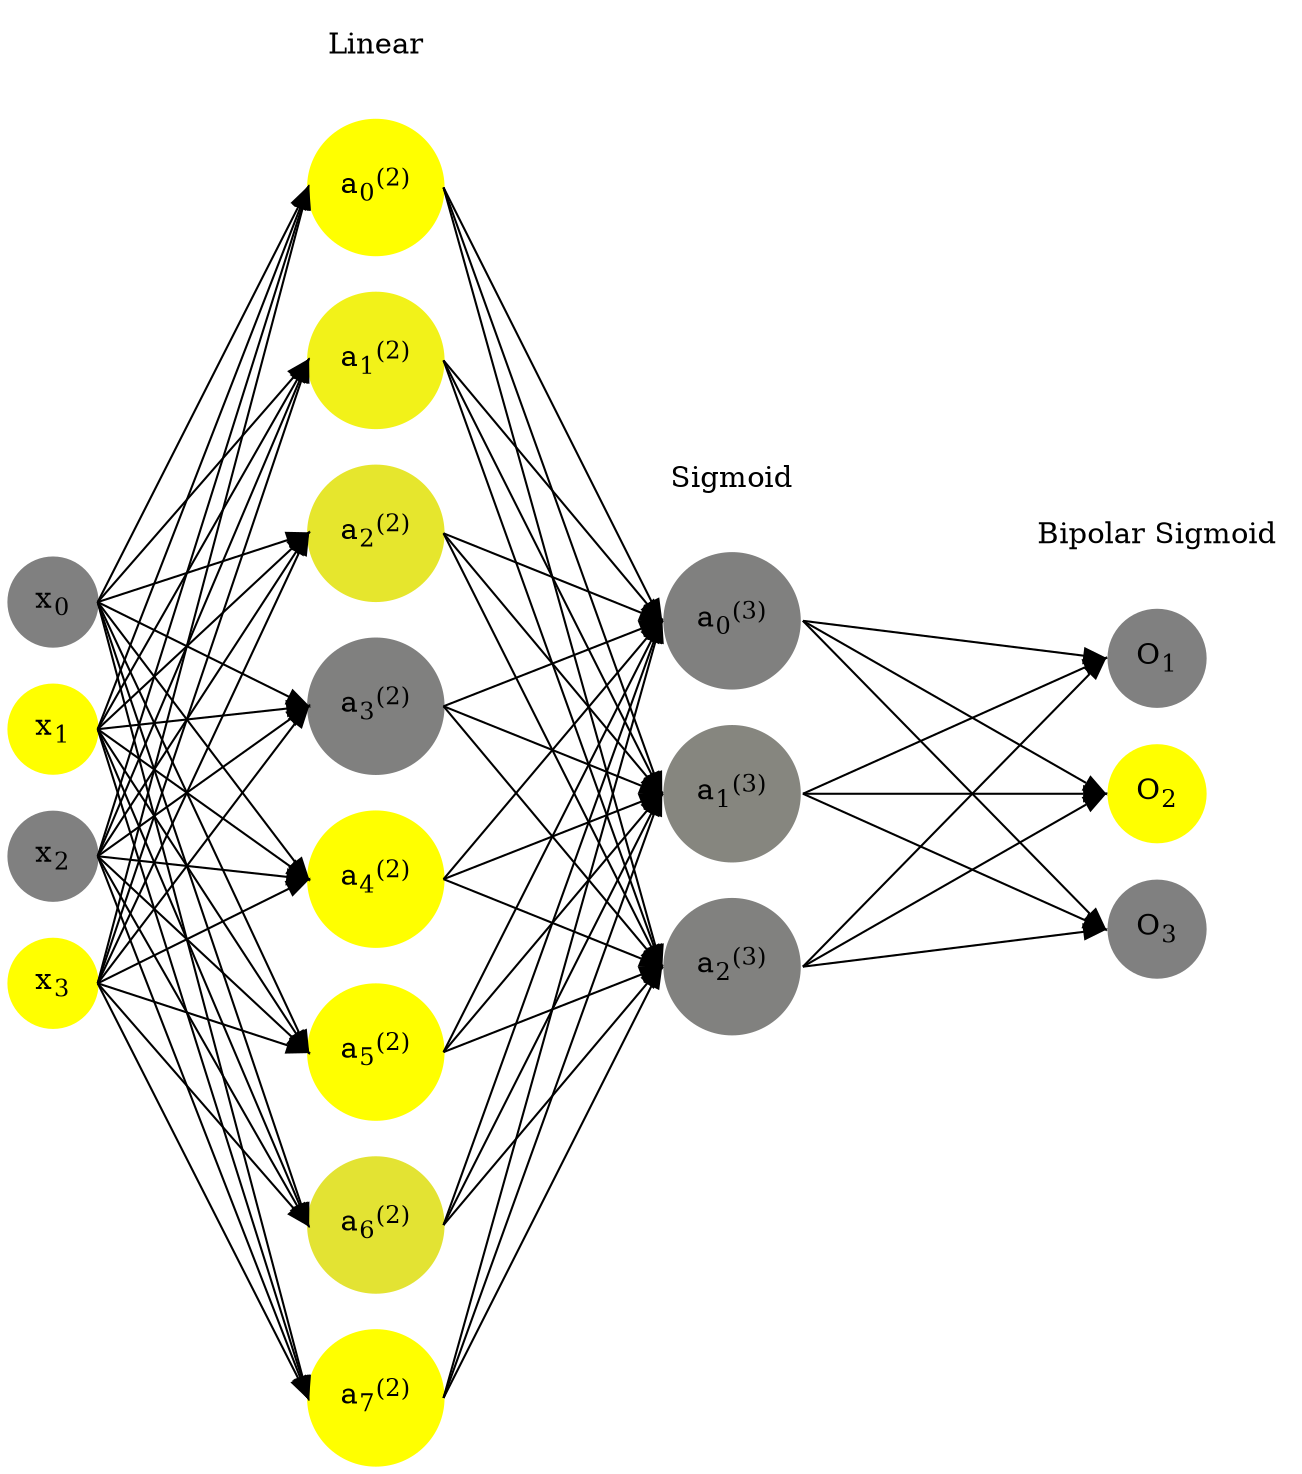 digraph G {
	rankdir = LR;
	splines=false;
	edge[style=invis];
	ranksep= 1.4;
	{
	node [shape=circle, color="0.1667, 0.0, 0.5", style=filled, fillcolor="0.1667, 0.0, 0.5"];
	x0 [label=<x<sub>0</sub>>];
	}
	{
	node [shape=circle, color="0.1667, 1.0, 1.0", style=filled, fillcolor="0.1667, 1.0, 1.0"];
	x1 [label=<x<sub>1</sub>>];
	}
	{
	node [shape=circle, color="0.1667, 0.0, 0.5", style=filled, fillcolor="0.1667, 0.0, 0.5"];
	x2 [label=<x<sub>2</sub>>];
	}
	{
	node [shape=circle, color="0.1667, 1.0, 1.0", style=filled, fillcolor="0.1667, 1.0, 1.0"];
	x3 [label=<x<sub>3</sub>>];
	}
	{
	node [shape=circle, color="0.1667, 1.367772, 1.183886", style=filled, fillcolor="0.1667, 1.367772, 1.183886"];
	a02 [label=<a<sub>0</sub><sup>(2)</sup>>];
	}
	{
	node [shape=circle, color="0.1667, 0.893640, 0.946820", style=filled, fillcolor="0.1667, 0.893640, 0.946820"];
	a12 [label=<a<sub>1</sub><sup>(2)</sup>>];
	}
	{
	node [shape=circle, color="0.1667, 0.804379, 0.902190", style=filled, fillcolor="0.1667, 0.804379, 0.902190"];
	a22 [label=<a<sub>2</sub><sup>(2)</sup>>];
	}
	{
	node [shape=circle, color="0.1667, 0.003788, 0.501894", style=filled, fillcolor="0.1667, 0.003788, 0.501894"];
	a32 [label=<a<sub>3</sub><sup>(2)</sup>>];
	}
	{
	node [shape=circle, color="0.1667, 1.285109, 1.142554", style=filled, fillcolor="0.1667, 1.285109, 1.142554"];
	a42 [label=<a<sub>4</sub><sup>(2)</sup>>];
	}
	{
	node [shape=circle, color="0.1667, 1.427422, 1.213711", style=filled, fillcolor="0.1667, 1.427422, 1.213711"];
	a52 [label=<a<sub>5</sub><sup>(2)</sup>>];
	}
	{
	node [shape=circle, color="0.1667, 0.774171, 0.887085", style=filled, fillcolor="0.1667, 0.774171, 0.887085"];
	a62 [label=<a<sub>6</sub><sup>(2)</sup>>];
	}
	{
	node [shape=circle, color="0.1667, 1.272017, 1.136008", style=filled, fillcolor="0.1667, 1.272017, 1.136008"];
	a72 [label=<a<sub>7</sub><sup>(2)</sup>>];
	}
	{
	node [shape=circle, color="0.1667, 0.003162, 0.501581", style=filled, fillcolor="0.1667, 0.003162, 0.501581"];
	a03 [label=<a<sub>0</sub><sup>(3)</sup>>];
	}
	{
	node [shape=circle, color="0.1667, 0.054110, 0.527055", style=filled, fillcolor="0.1667, 0.054110, 0.527055"];
	a13 [label=<a<sub>1</sub><sup>(3)</sup>>];
	}
	{
	node [shape=circle, color="0.1667, 0.012886, 0.506443", style=filled, fillcolor="0.1667, 0.012886, 0.506443"];
	a23 [label=<a<sub>2</sub><sup>(3)</sup>>];
	}
	{
	node [shape=circle, color="0.1667, 0.0, 0.5", style=filled, fillcolor="0.1667, 0.0, 0.5"];
	O1 [label=<O<sub>1</sub>>];
	}
	{
	node [shape=circle, color="0.1667, 1.0, 1.0", style=filled, fillcolor="0.1667, 1.0, 1.0"];
	O2 [label=<O<sub>2</sub>>];
	}
	{
	node [shape=circle, color="0.1667, 0.0, 0.5", style=filled, fillcolor="0.1667, 0.0, 0.5"];
	O3 [label=<O<sub>3</sub>>];
	}
	{
	rank=same;
	x0->x1->x2->x3;
	}
	{
	rank=same;
	a02->a12->a22->a32->a42->a52->a62->a72;
	}
	{
	rank=same;
	a03->a13->a23;
	}
	{
	rank=same;
	O1->O2->O3;
	}
	l1 [shape=plaintext,label="Linear"];
	l1->a02;
	{rank=same; l1;a02};
	l2 [shape=plaintext,label="Sigmoid"];
	l2->a03;
	{rank=same; l2;a03};
	l3 [shape=plaintext,label="Bipolar Sigmoid"];
	l3->O1;
	{rank=same; l3;O1};
edge[style=solid, tailport=e, headport=w];
	{x0;x1;x2;x3} -> {a02;a12;a22;a32;a42;a52;a62;a72};
	{a02;a12;a22;a32;a42;a52;a62;a72} -> {a03;a13;a23};
	{a03;a13;a23} -> {O1,O2,O3};
}